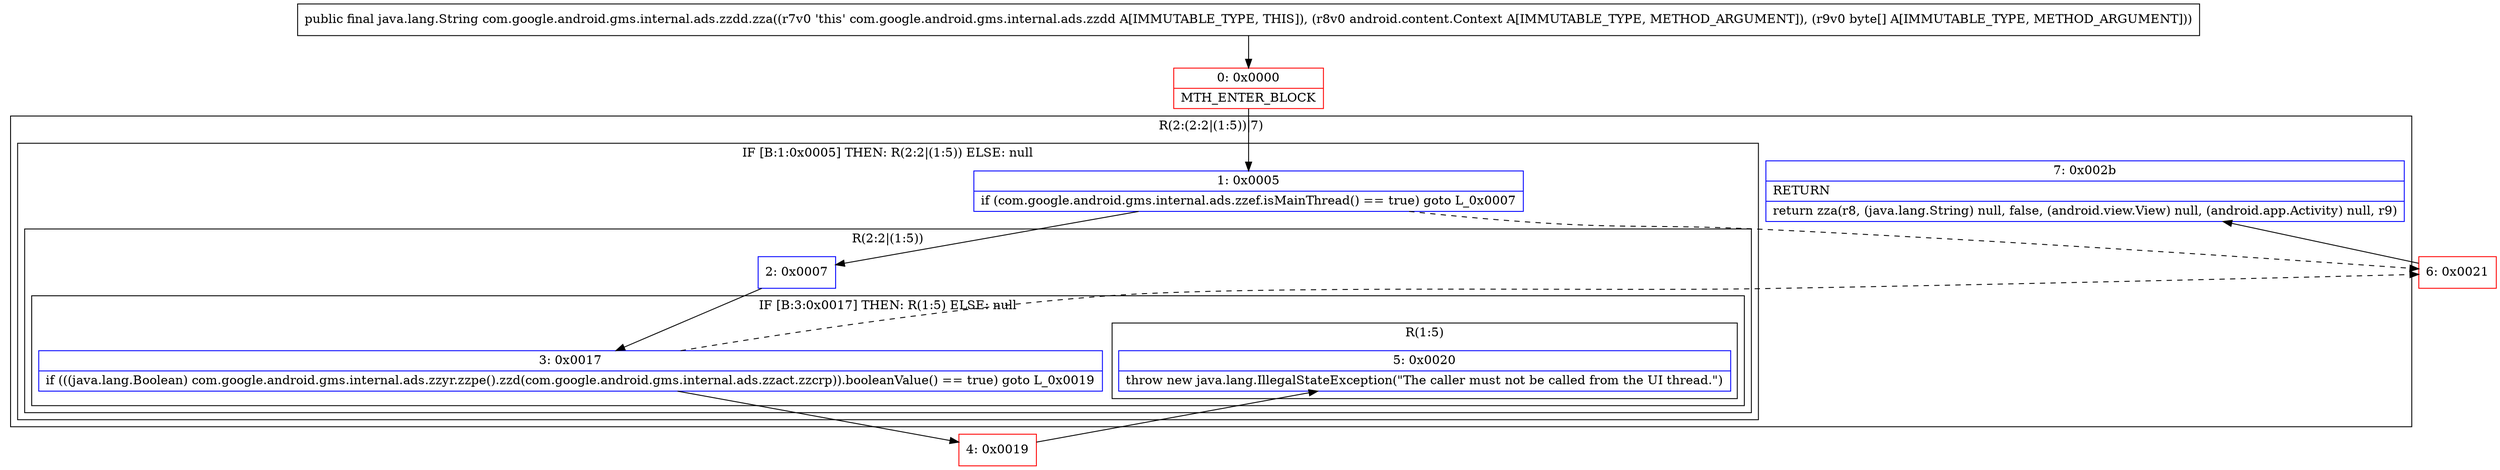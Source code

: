 digraph "CFG forcom.google.android.gms.internal.ads.zzdd.zza(Landroid\/content\/Context;[B)Ljava\/lang\/String;" {
subgraph cluster_Region_769810491 {
label = "R(2:(2:2|(1:5))|7)";
node [shape=record,color=blue];
subgraph cluster_IfRegion_865714750 {
label = "IF [B:1:0x0005] THEN: R(2:2|(1:5)) ELSE: null";
node [shape=record,color=blue];
Node_1 [shape=record,label="{1\:\ 0x0005|if (com.google.android.gms.internal.ads.zzef.isMainThread() == true) goto L_0x0007\l}"];
subgraph cluster_Region_590099240 {
label = "R(2:2|(1:5))";
node [shape=record,color=blue];
Node_2 [shape=record,label="{2\:\ 0x0007}"];
subgraph cluster_IfRegion_684659010 {
label = "IF [B:3:0x0017] THEN: R(1:5) ELSE: null";
node [shape=record,color=blue];
Node_3 [shape=record,label="{3\:\ 0x0017|if (((java.lang.Boolean) com.google.android.gms.internal.ads.zzyr.zzpe().zzd(com.google.android.gms.internal.ads.zzact.zzcrp)).booleanValue() == true) goto L_0x0019\l}"];
subgraph cluster_Region_370298840 {
label = "R(1:5)";
node [shape=record,color=blue];
Node_5 [shape=record,label="{5\:\ 0x0020|throw new java.lang.IllegalStateException(\"The caller must not be called from the UI thread.\")\l}"];
}
}
}
}
Node_7 [shape=record,label="{7\:\ 0x002b|RETURN\l|return zza(r8, (java.lang.String) null, false, (android.view.View) null, (android.app.Activity) null, r9)\l}"];
}
Node_0 [shape=record,color=red,label="{0\:\ 0x0000|MTH_ENTER_BLOCK\l}"];
Node_4 [shape=record,color=red,label="{4\:\ 0x0019}"];
Node_6 [shape=record,color=red,label="{6\:\ 0x0021}"];
MethodNode[shape=record,label="{public final java.lang.String com.google.android.gms.internal.ads.zzdd.zza((r7v0 'this' com.google.android.gms.internal.ads.zzdd A[IMMUTABLE_TYPE, THIS]), (r8v0 android.content.Context A[IMMUTABLE_TYPE, METHOD_ARGUMENT]), (r9v0 byte[] A[IMMUTABLE_TYPE, METHOD_ARGUMENT])) }"];
MethodNode -> Node_0;
Node_1 -> Node_2;
Node_1 -> Node_6[style=dashed];
Node_2 -> Node_3;
Node_3 -> Node_4;
Node_3 -> Node_6[style=dashed];
Node_0 -> Node_1;
Node_4 -> Node_5;
Node_6 -> Node_7;
}

